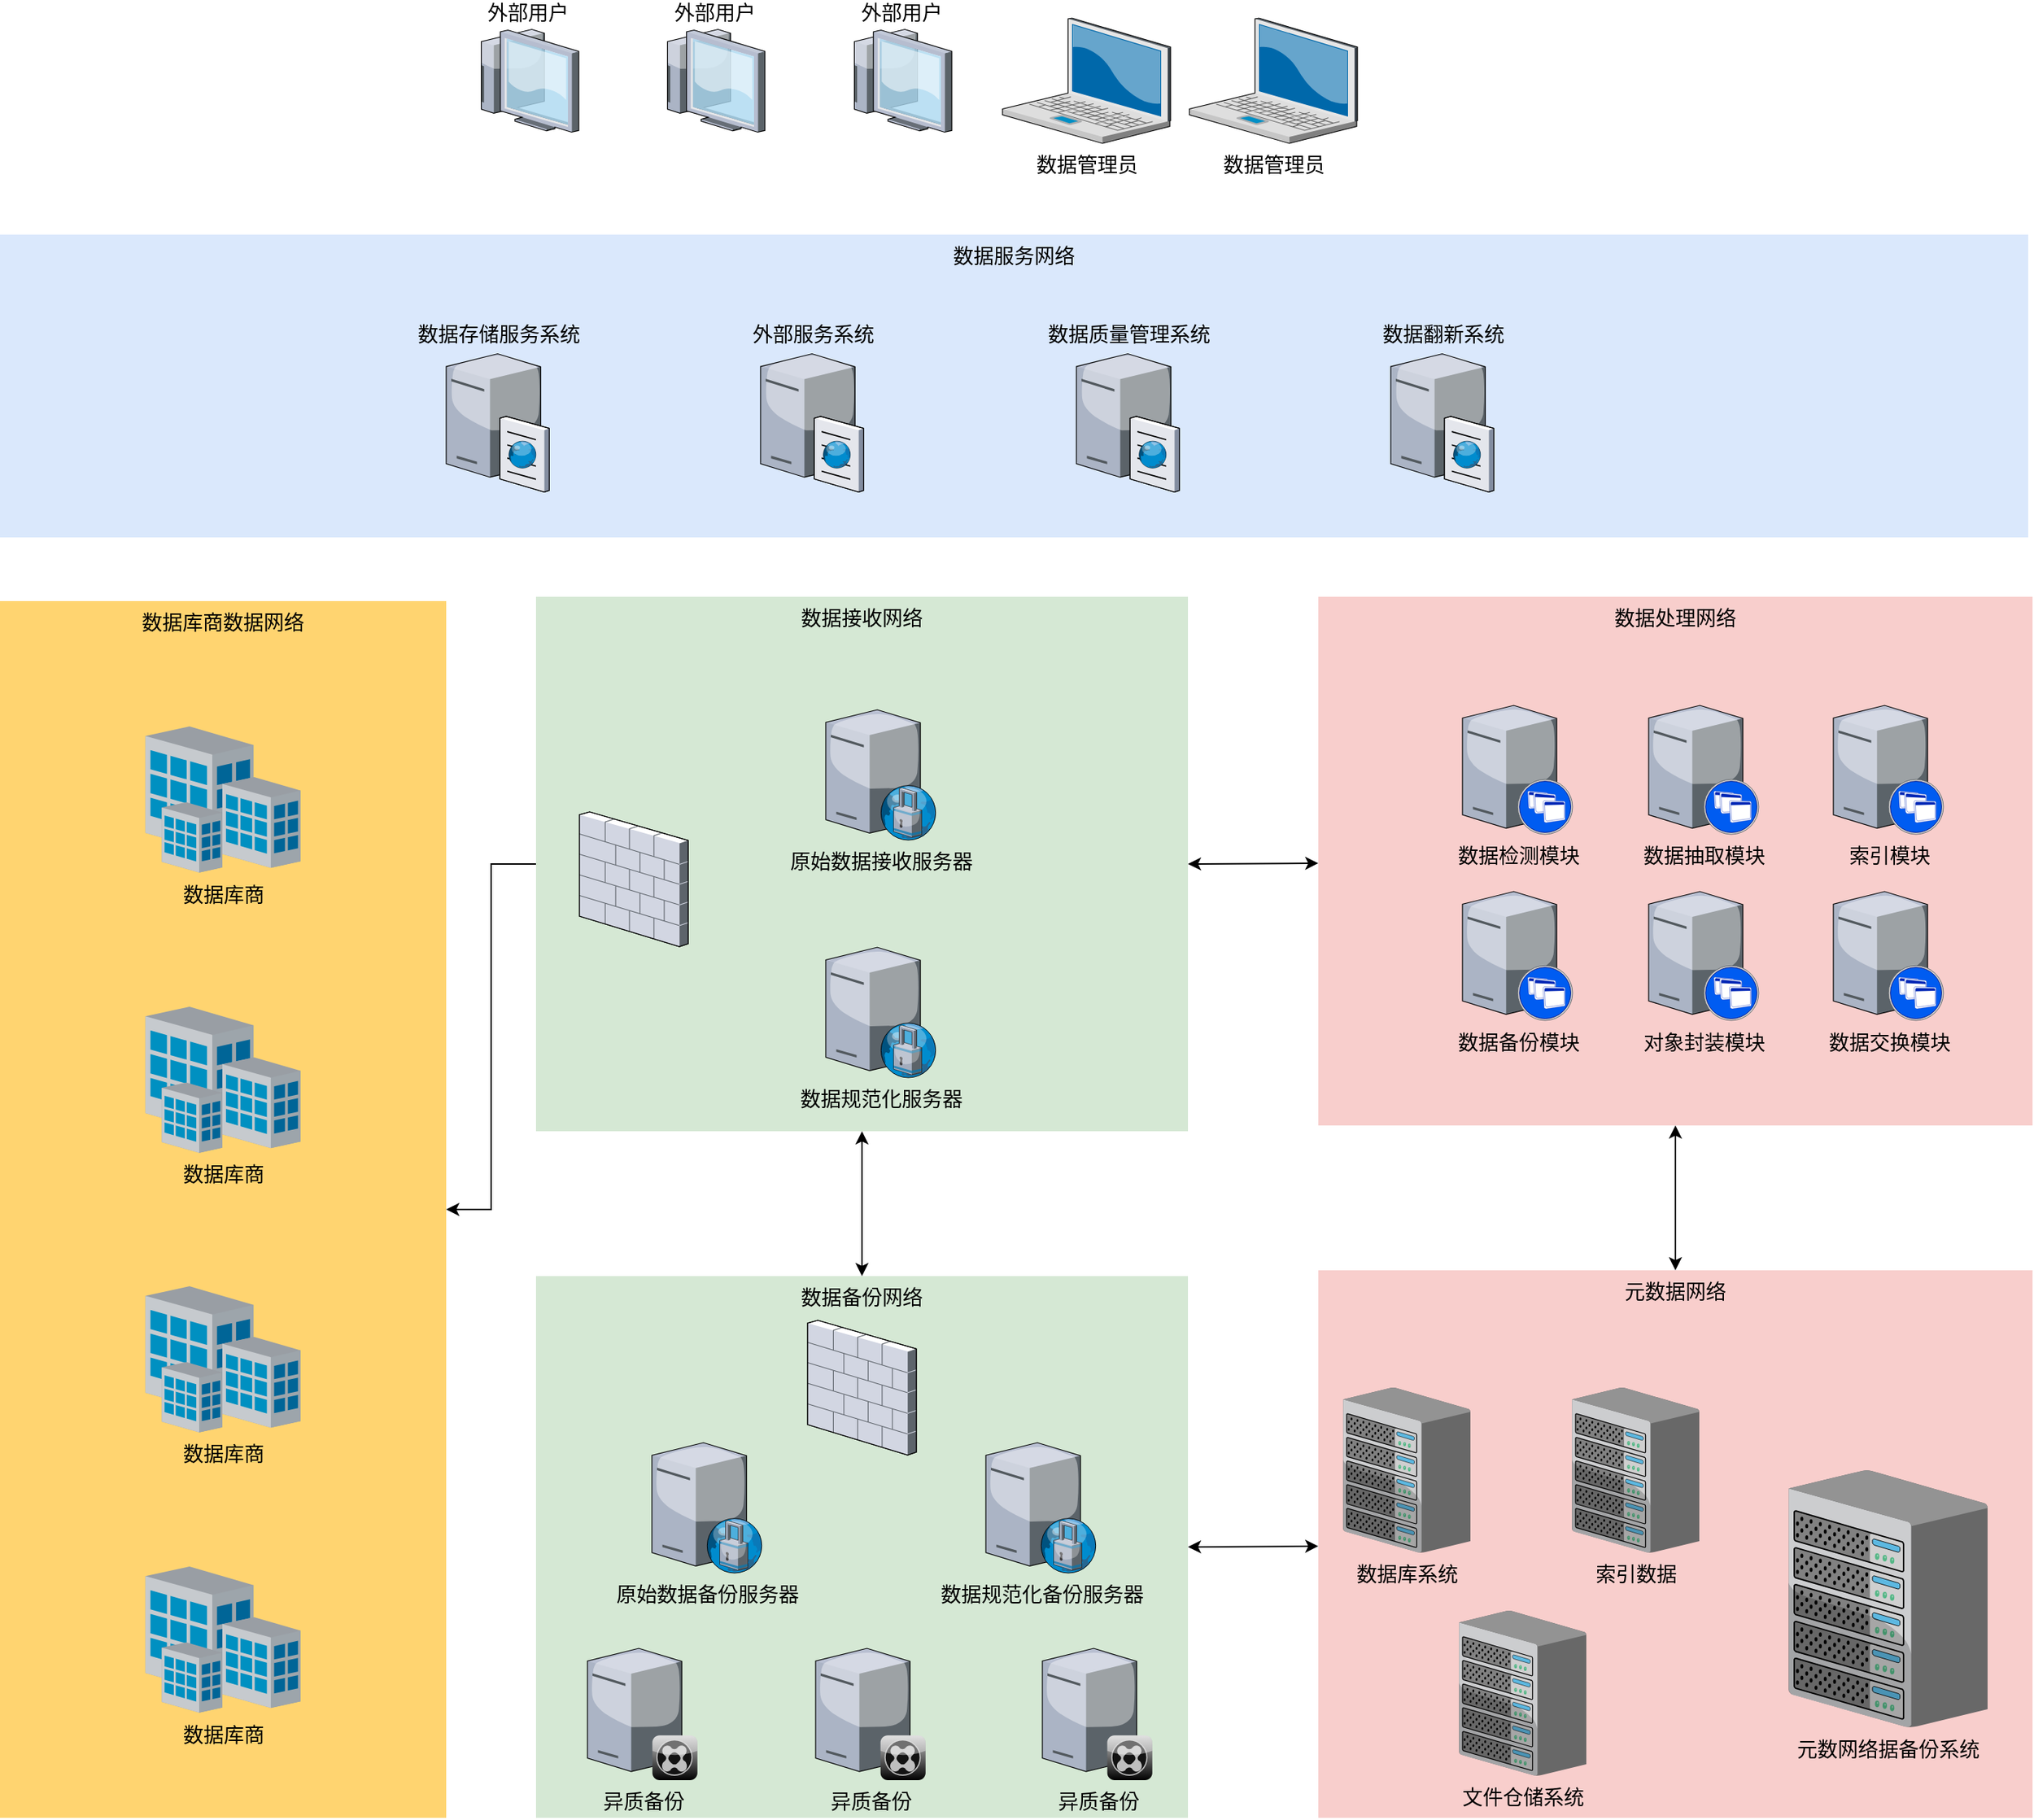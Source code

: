 <mxfile version="10.5.9" type="github"><diagram name="Page-1" id="e3a06f82-3646-2815-327d-82caf3d4e204"><mxGraphModel dx="406.5" dy="2143" grid="1" gridSize="10" guides="1" tooltips="1" connect="1" arrows="1" fold="1" page="1" pageScale="1.5" pageWidth="1169" pageHeight="826" background="none" math="0" shadow="0"><root><mxCell id="0" style=";html=1;"/><mxCell id="1" style=";html=1;" parent="0"/><mxCell id="6a7d8f32e03d9370-61" value="数据处理网络" style="whiteSpace=wrap;html=1;fillColor=#f8cecc;fontSize=14;strokeColor=none;verticalAlign=top;" parent="1" vertex="1"><mxGeometry x="2820" y="250" width="493" height="365" as="geometry"/></mxCell><mxCell id="61aSO2ecIjCNxQ3uHnVi-59" value="元数据网络" style="whiteSpace=wrap;html=1;fillColor=#f8cecc;fontSize=14;strokeColor=none;verticalAlign=top;" parent="1" vertex="1"><mxGeometry x="2820" y="715" width="493" height="378" as="geometry"/></mxCell><mxCell id="61aSO2ecIjCNxQ3uHnVi-54" value="" style="edgeStyle=orthogonalEdgeStyle;rounded=0;orthogonalLoop=1;jettySize=auto;html=1;" parent="1" source="6a7d8f32e03d9370-60" target="6a7d8f32e03d9370-57" edge="1"><mxGeometry relative="1" as="geometry"/></mxCell><mxCell id="6a7d8f32e03d9370-60" value="数据接收网络" style="whiteSpace=wrap;html=1;fillColor=#d5e8d4;fontSize=14;strokeColor=none;verticalAlign=top;" parent="1" vertex="1"><mxGeometry x="2280" y="250" width="450" height="369" as="geometry"/></mxCell><mxCell id="6a7d8f32e03d9370-57" value="数据库商数据网络" style="whiteSpace=wrap;html=1;fillColor=#FFD470;gradientColor=none;fontSize=14;strokeColor=none;verticalAlign=top;" parent="1" vertex="1"><mxGeometry x="1910" y="253" width="308" height="840" as="geometry"/></mxCell><mxCell id="6a7d8f32e03d9370-18" value="" style="verticalLabelPosition=bottom;aspect=fixed;html=1;verticalAlign=top;strokeColor=none;shape=mxgraph.citrix.firewall;fillColor=#66B2FF;gradientColor=#0066CC;fontSize=14;" parent="1" vertex="1"><mxGeometry x="2310" y="398.5" width="75" height="93" as="geometry"/></mxCell><mxCell id="6a7d8f32e03d9370-27" value="外部用户" style="verticalLabelPosition=top;aspect=fixed;html=1;verticalAlign=bottom;strokeColor=none;shape=mxgraph.citrix.thin_client;fillColor=#66B2FF;gradientColor=#0066CC;fontSize=14;labelPosition=center;align=center;" parent="1" vertex="1"><mxGeometry x="2367" y="-141.75" width="71" height="71" as="geometry"/></mxCell><mxCell id="6a7d8f32e03d9370-28" value="外部用户" style="verticalLabelPosition=top;aspect=fixed;html=1;verticalAlign=bottom;strokeColor=none;shape=mxgraph.citrix.thin_client;fillColor=#66B2FF;gradientColor=#0066CC;fontSize=14;labelPosition=center;align=center;" parent="1" vertex="1"><mxGeometry x="2238.5" y="-141.75" width="71" height="71" as="geometry"/></mxCell><mxCell id="6a7d8f32e03d9370-31" value="数据库商" style="verticalLabelPosition=bottom;aspect=fixed;html=1;verticalAlign=top;strokeColor=none;shape=mxgraph.citrix.site;fillColor=#66B2FF;gradientColor=#0066CC;fontSize=14;" parent="1" vertex="1"><mxGeometry x="2010.5" y="339.5" width="107" height="101" as="geometry"/></mxCell><mxCell id="61aSO2ecIjCNxQ3uHnVi-1" value="数据库商" style="verticalLabelPosition=bottom;aspect=fixed;html=1;verticalAlign=top;strokeColor=none;shape=mxgraph.citrix.site;fillColor=#66B2FF;gradientColor=#0066CC;fontSize=14;" parent="1" vertex="1"><mxGeometry x="2010.5" y="533" width="107" height="101" as="geometry"/></mxCell><mxCell id="61aSO2ecIjCNxQ3uHnVi-2" value="数据库商" style="verticalLabelPosition=bottom;aspect=fixed;html=1;verticalAlign=top;strokeColor=none;shape=mxgraph.citrix.site;fillColor=#66B2FF;gradientColor=#0066CC;fontSize=14;" parent="1" vertex="1"><mxGeometry x="2010.5" y="726" width="107" height="101" as="geometry"/></mxCell><mxCell id="61aSO2ecIjCNxQ3uHnVi-3" value="数据规范化服务器" style="verticalLabelPosition=bottom;aspect=fixed;html=1;verticalAlign=top;strokeColor=none;shape=mxgraph.citrix.proxy_server;fillColor=#66B2FF;gradientColor=#0066CC;fontSize=14;" parent="1" vertex="1"><mxGeometry x="2480" y="492" width="76.5" height="90" as="geometry"/></mxCell><mxCell id="61aSO2ecIjCNxQ3uHnVi-4" value="原始数据接收服务器" style="verticalLabelPosition=bottom;aspect=fixed;html=1;verticalAlign=top;strokeColor=none;shape=mxgraph.citrix.proxy_server;fillColor=#66B2FF;gradientColor=#0066CC;fontSize=14;" parent="1" vertex="1"><mxGeometry x="2480" y="328" width="76.5" height="90" as="geometry"/></mxCell><mxCell id="61aSO2ecIjCNxQ3uHnVi-7" value="数据库系统" style="verticalLabelPosition=bottom;aspect=fixed;html=1;verticalAlign=top;strokeColor=none;shape=mxgraph.citrix.chassis;fillColor=#66B2FF;gradientColor=#0066CC;fontSize=14;" parent="1" vertex="1"><mxGeometry x="2837" y="796" width="88" height="114" as="geometry"/></mxCell><mxCell id="61aSO2ecIjCNxQ3uHnVi-8" value="数据检测模块" style="verticalLabelPosition=bottom;aspect=fixed;html=1;verticalAlign=top;strokeColor=none;shape=mxgraph.citrix.xenapp_server;fillColor=#66B2FF;gradientColor=#0066CC;fontSize=14;" parent="1" vertex="1"><mxGeometry x="2919.5" y="325" width="76" height="89" as="geometry"/></mxCell><mxCell id="61aSO2ecIjCNxQ3uHnVi-9" value="数据备份模块" style="verticalLabelPosition=bottom;aspect=fixed;html=1;verticalAlign=top;strokeColor=none;shape=mxgraph.citrix.xenapp_server;fillColor=#66B2FF;gradientColor=#0066CC;fontSize=14;" parent="1" vertex="1"><mxGeometry x="2919.5" y="453.5" width="76" height="89" as="geometry"/></mxCell><mxCell id="61aSO2ecIjCNxQ3uHnVi-10" value="数据抽取模块" style="verticalLabelPosition=bottom;aspect=fixed;html=1;verticalAlign=top;strokeColor=none;shape=mxgraph.citrix.xenapp_server;fillColor=#66B2FF;gradientColor=#0066CC;fontSize=14;" parent="1" vertex="1"><mxGeometry x="3048" y="325" width="76" height="89" as="geometry"/></mxCell><mxCell id="61aSO2ecIjCNxQ3uHnVi-11" value="索引模块" style="verticalLabelPosition=bottom;aspect=fixed;html=1;verticalAlign=top;strokeColor=none;shape=mxgraph.citrix.xenapp_server;fillColor=#66B2FF;gradientColor=#0066CC;fontSize=14;" parent="1" vertex="1"><mxGeometry x="3175.5" y="325" width="76" height="89" as="geometry"/></mxCell><mxCell id="61aSO2ecIjCNxQ3uHnVi-12" value="数据交换模块" style="verticalLabelPosition=bottom;aspect=fixed;html=1;verticalAlign=top;strokeColor=none;shape=mxgraph.citrix.xenapp_server;fillColor=#66B2FF;gradientColor=#0066CC;fontSize=14;" parent="1" vertex="1"><mxGeometry x="3175.5" y="453.5" width="76" height="89" as="geometry"/></mxCell><mxCell id="61aSO2ecIjCNxQ3uHnVi-13" value="对象封装模块" style="verticalLabelPosition=bottom;aspect=fixed;html=1;verticalAlign=top;strokeColor=none;shape=mxgraph.citrix.xenapp_server;fillColor=#66B2FF;gradientColor=#0066CC;fontSize=14;" parent="1" vertex="1"><mxGeometry x="3048" y="453.5" width="76" height="89" as="geometry"/></mxCell><mxCell id="61aSO2ecIjCNxQ3uHnVi-14" value="数据备份网络" style="whiteSpace=wrap;html=1;fillColor=#d5e8d4;fontSize=14;strokeColor=none;verticalAlign=top;" parent="1" vertex="1"><mxGeometry x="2280" y="719" width="450" height="374" as="geometry"/></mxCell><mxCell id="61aSO2ecIjCNxQ3uHnVi-16" value="" style="verticalLabelPosition=bottom;aspect=fixed;html=1;verticalAlign=top;strokeColor=none;shape=mxgraph.citrix.firewall;fillColor=#66B2FF;gradientColor=#0066CC;fontSize=14;" parent="1" vertex="1"><mxGeometry x="2467.5" y="749.5" width="75" height="93" as="geometry"/></mxCell><mxCell id="61aSO2ecIjCNxQ3uHnVi-17" value="原始数据备份服务器" style="verticalLabelPosition=bottom;aspect=fixed;html=1;verticalAlign=top;strokeColor=none;shape=mxgraph.citrix.proxy_server;fillColor=#66B2FF;gradientColor=#0066CC;fontSize=14;" parent="1" vertex="1"><mxGeometry x="2360" y="834" width="76.5" height="90" as="geometry"/></mxCell><mxCell id="61aSO2ecIjCNxQ3uHnVi-18" value="数据规范化备份服务器" style="verticalLabelPosition=bottom;aspect=fixed;html=1;verticalAlign=top;strokeColor=none;shape=mxgraph.citrix.proxy_server;fillColor=#66B2FF;gradientColor=#0066CC;fontSize=14;" parent="1" vertex="1"><mxGeometry x="2590.5" y="834" width="76.5" height="90" as="geometry"/></mxCell><mxCell id="61aSO2ecIjCNxQ3uHnVi-21" value="元数网络据备份系统" style="verticalLabelPosition=bottom;aspect=fixed;html=1;verticalAlign=top;strokeColor=none;shape=mxgraph.citrix.chassis;fillColor=#66B2FF;gradientColor=#0066CC;fontSize=14;" parent="1" vertex="1"><mxGeometry x="3144.5" y="853" width="137.5" height="177.5" as="geometry"/></mxCell><mxCell id="61aSO2ecIjCNxQ3uHnVi-24" value="数据服务网络" style="whiteSpace=wrap;html=1;fillColor=#dae8fc;fontSize=14;strokeColor=none;verticalAlign=top;" parent="1" vertex="1"><mxGeometry x="1910" width="1400" height="209" as="geometry"/></mxCell><mxCell id="61aSO2ecIjCNxQ3uHnVi-25" value="数据存储服务系统" style="verticalLabelPosition=top;aspect=fixed;html=1;verticalAlign=bottom;strokeColor=none;shape=mxgraph.citrix.cache_server;fillColor=#66B2FF;gradientColor=#0066CC;fontSize=14;labelPosition=center;align=center;" parent="1" vertex="1"><mxGeometry x="2218" y="80" width="71" height="97.5" as="geometry"/></mxCell><mxCell id="61aSO2ecIjCNxQ3uHnVi-26" value="外部服务系统" style="verticalLabelPosition=top;aspect=fixed;html=1;verticalAlign=bottom;strokeColor=none;shape=mxgraph.citrix.cache_server;fillColor=#66B2FF;gradientColor=#0066CC;fontSize=14;labelPosition=center;align=center;" parent="1" vertex="1"><mxGeometry x="2435" y="80" width="71" height="97.5" as="geometry"/></mxCell><mxCell id="61aSO2ecIjCNxQ3uHnVi-30" value="异质备份" style="verticalLabelPosition=bottom;aspect=fixed;html=1;verticalAlign=top;strokeColor=none;shape=mxgraph.citrix.xenclient_synchronizer;fillColor=#CCCCCC;gradientColor=#000000;gradientDirection=south;fontSize=14;" parent="1" vertex="1"><mxGeometry x="2315.5" y="976" width="76" height="91" as="geometry"/></mxCell><mxCell id="61aSO2ecIjCNxQ3uHnVi-31" value="异质备份" style="verticalLabelPosition=bottom;aspect=fixed;html=1;verticalAlign=top;strokeColor=none;shape=mxgraph.citrix.xenclient_synchronizer;fillColor=#CCCCCC;gradientColor=#000000;gradientDirection=south;fontSize=14;" parent="1" vertex="1"><mxGeometry x="2473" y="976" width="76" height="91" as="geometry"/></mxCell><mxCell id="61aSO2ecIjCNxQ3uHnVi-32" value="异质备份" style="verticalLabelPosition=bottom;aspect=fixed;html=1;verticalAlign=top;strokeColor=none;shape=mxgraph.citrix.xenclient_synchronizer;fillColor=#CCCCCC;gradientColor=#000000;gradientDirection=south;fontSize=14;" parent="1" vertex="1"><mxGeometry x="2629.5" y="976" width="76" height="91" as="geometry"/></mxCell><mxCell id="61aSO2ecIjCNxQ3uHnVi-33" value="数据库商" style="verticalLabelPosition=bottom;aspect=fixed;html=1;verticalAlign=top;strokeColor=none;shape=mxgraph.citrix.site;fillColor=#66B2FF;gradientColor=#0066CC;fontSize=14;" parent="1" vertex="1"><mxGeometry x="2010.5" y="919.5" width="107" height="101" as="geometry"/></mxCell><mxCell id="61aSO2ecIjCNxQ3uHnVi-39" value="索引数据" style="verticalLabelPosition=bottom;aspect=fixed;html=1;verticalAlign=top;strokeColor=none;shape=mxgraph.citrix.chassis;fillColor=#66B2FF;gradientColor=#0066CC;fontSize=14;" parent="1" vertex="1"><mxGeometry x="2995" y="796" width="88" height="114" as="geometry"/></mxCell><mxCell id="61aSO2ecIjCNxQ3uHnVi-40" value="外部用户" style="verticalLabelPosition=top;aspect=fixed;html=1;verticalAlign=bottom;strokeColor=none;shape=mxgraph.citrix.thin_client;fillColor=#66B2FF;gradientColor=#0066CC;fontSize=14;labelPosition=center;align=center;" parent="1" vertex="1"><mxGeometry x="2496" y="-141.75" width="71" height="71" as="geometry"/></mxCell><mxCell id="61aSO2ecIjCNxQ3uHnVi-41" value="数据管理员" style="verticalLabelPosition=bottom;aspect=fixed;html=1;verticalAlign=top;strokeColor=none;shape=mxgraph.citrix.laptop_2;fillColor=#66B2FF;gradientColor=#0066CC;fontSize=14;" parent="1" vertex="1"><mxGeometry x="2731" y="-149.5" width="116" height="86.5" as="geometry"/></mxCell><mxCell id="61aSO2ecIjCNxQ3uHnVi-42" value="数据管理员" style="verticalLabelPosition=bottom;aspect=fixed;html=1;verticalAlign=top;strokeColor=none;shape=mxgraph.citrix.laptop_2;fillColor=#66B2FF;gradientColor=#0066CC;fontSize=14;" parent="1" vertex="1"><mxGeometry x="2602" y="-149.5" width="116" height="86.5" as="geometry"/></mxCell><mxCell id="61aSO2ecIjCNxQ3uHnVi-45" value="数据质量管理系统" style="verticalLabelPosition=top;aspect=fixed;html=1;verticalAlign=bottom;strokeColor=none;shape=mxgraph.citrix.cache_server;fillColor=#66B2FF;gradientColor=#0066CC;fontSize=14;labelPosition=center;align=center;" parent="1" vertex="1"><mxGeometry x="2653" y="80" width="71" height="97.5" as="geometry"/></mxCell><mxCell id="61aSO2ecIjCNxQ3uHnVi-47" value="数据翻新系统" style="verticalLabelPosition=top;aspect=fixed;html=1;verticalAlign=bottom;strokeColor=none;shape=mxgraph.citrix.cache_server;fillColor=#66B2FF;gradientColor=#0066CC;fontSize=14;labelPosition=center;align=center;" parent="1" vertex="1"><mxGeometry x="2870" y="80" width="71" height="97.5" as="geometry"/></mxCell><mxCell id="61aSO2ecIjCNxQ3uHnVi-61" value="" style="endArrow=classic;startArrow=classic;html=1;entryX=1;entryY=0.5;entryDx=0;entryDy=0;" parent="1" source="61aSO2ecIjCNxQ3uHnVi-59" target="61aSO2ecIjCNxQ3uHnVi-14" edge="1"><mxGeometry width="50" height="50" relative="1" as="geometry"><mxPoint x="2749.289" y="954" as="sourcePoint"/><mxPoint x="2749.289" y="904" as="targetPoint"/></mxGeometry></mxCell><mxCell id="61aSO2ecIjCNxQ3uHnVi-62" value="" style="endArrow=classic;startArrow=classic;html=1;entryX=0.5;entryY=1;entryDx=0;entryDy=0;" parent="1" source="61aSO2ecIjCNxQ3uHnVi-14" target="6a7d8f32e03d9370-60" edge="1"><mxGeometry width="50" height="50" relative="1" as="geometry"><mxPoint x="2470" y="690" as="sourcePoint"/><mxPoint x="2520" y="640" as="targetPoint"/></mxGeometry></mxCell><mxCell id="61aSO2ecIjCNxQ3uHnVi-63" value="" style="endArrow=classic;startArrow=classic;html=1;entryX=0.5;entryY=1;entryDx=0;entryDy=0;exitX=0.5;exitY=0;exitDx=0;exitDy=0;" parent="1" source="61aSO2ecIjCNxQ3uHnVi-59" target="6a7d8f32e03d9370-61" edge="1"><mxGeometry width="50" height="50" relative="1" as="geometry"><mxPoint x="3050" y="690" as="sourcePoint"/><mxPoint x="3100" y="640" as="targetPoint"/></mxGeometry></mxCell><mxCell id="61aSO2ecIjCNxQ3uHnVi-64" value="" style="endArrow=classic;startArrow=classic;html=1;exitX=1;exitY=0.5;exitDx=0;exitDy=0;" parent="1" source="6a7d8f32e03d9370-60" target="6a7d8f32e03d9370-61" edge="1"><mxGeometry width="50" height="50" relative="1" as="geometry"><mxPoint x="2760" y="460" as="sourcePoint"/><mxPoint x="2810" y="410" as="targetPoint"/></mxGeometry></mxCell><mxCell id="61aSO2ecIjCNxQ3uHnVi-65" value="文件仓储系统" style="verticalLabelPosition=bottom;aspect=fixed;html=1;verticalAlign=top;strokeColor=none;shape=mxgraph.citrix.chassis;fillColor=#66B2FF;gradientColor=#0066CC;fontSize=14;" parent="1" vertex="1"><mxGeometry x="2917" y="950" width="88" height="114" as="geometry"/></mxCell></root></mxGraphModel></diagram></mxfile>